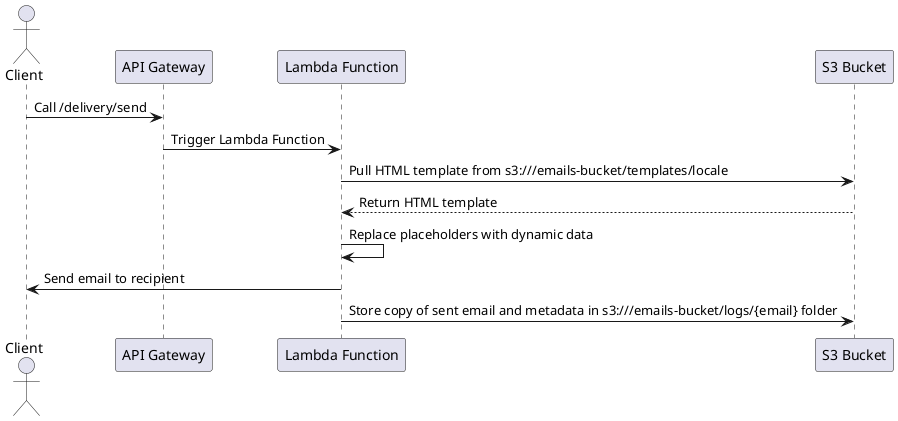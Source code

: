 @startuml Send Email Workflow

actor Client

participant "API Gateway" as APIGW
participant "Lambda Function" as Lambda
participant "S3 Bucket" as S3

Client -> APIGW : Call /delivery/send
APIGW -> Lambda : Trigger Lambda Function
Lambda -> S3 : Pull HTML template from s3:///emails-bucket/templates/locale
S3 --> Lambda : Return HTML template
Lambda -> Lambda : Replace placeholders with dynamic data
Lambda -> Client : Send email to recipient
Lambda -> S3 : Store copy of sent email and metadata in s3:///emails-bucket/logs/{email} folder

@enduml

